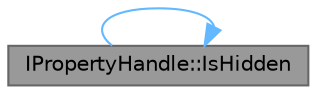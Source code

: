 digraph "IPropertyHandle::IsHidden"
{
 // INTERACTIVE_SVG=YES
 // LATEX_PDF_SIZE
  bgcolor="transparent";
  edge [fontname=Helvetica,fontsize=10,labelfontname=Helvetica,labelfontsize=10];
  node [fontname=Helvetica,fontsize=10,shape=box,height=0.2,width=0.4];
  rankdir="LR";
  Node1 [id="Node000001",label="IPropertyHandle::IsHidden",height=0.2,width=0.4,color="gray40", fillcolor="grey60", style="filled", fontcolor="black",tooltip="Tests if a value is hidden for this property."];
  Node1 -> Node1 [id="edge1_Node000001_Node000001",color="steelblue1",style="solid",tooltip=" "];
}
